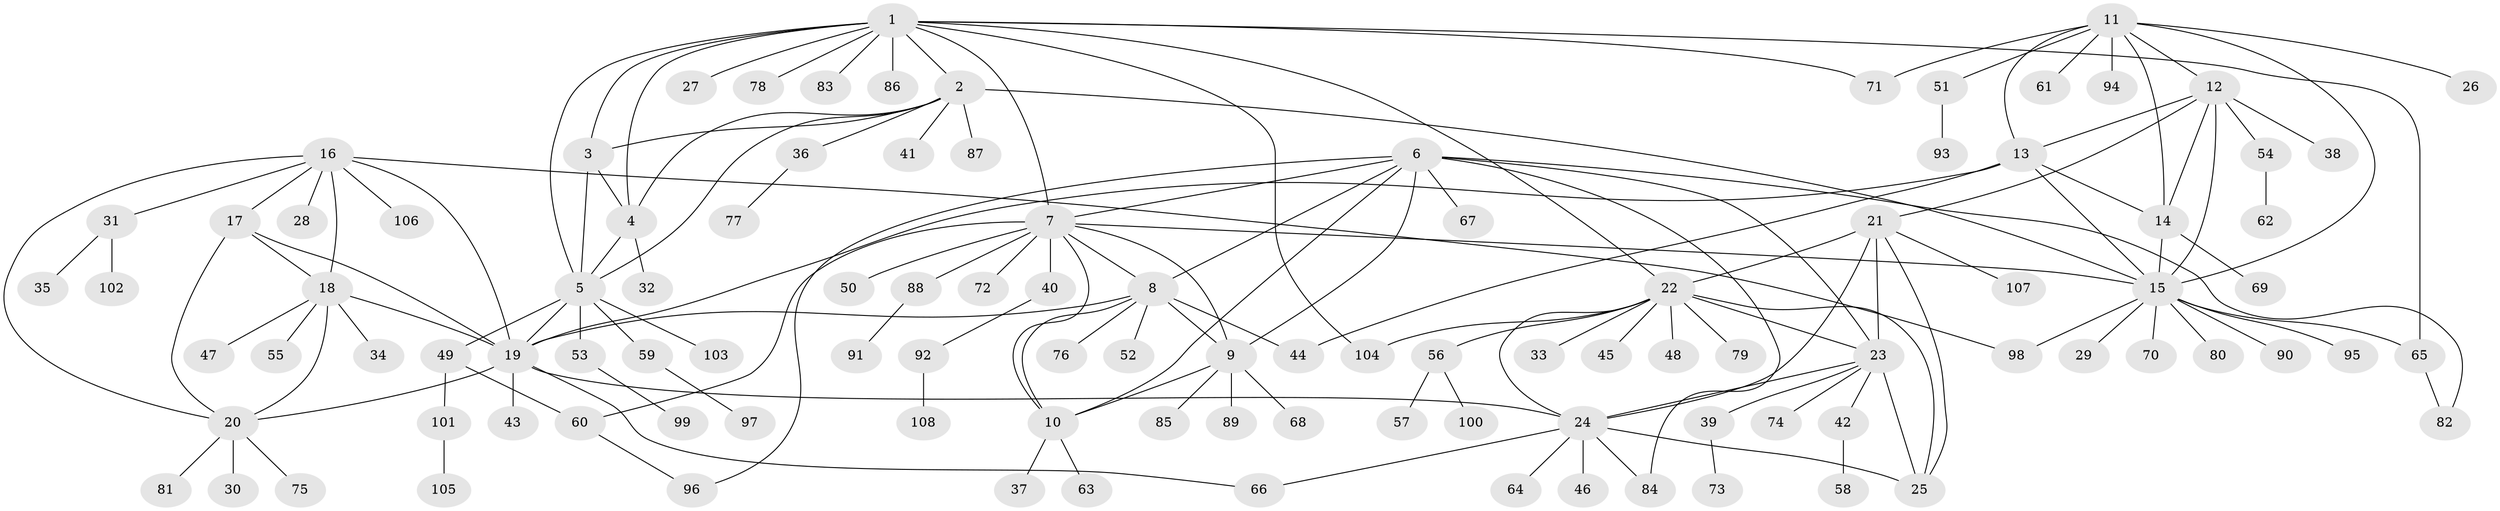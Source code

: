 // Generated by graph-tools (version 1.1) at 2025/50/03/09/25 03:50:38]
// undirected, 108 vertices, 153 edges
graph export_dot {
graph [start="1"]
  node [color=gray90,style=filled];
  1;
  2;
  3;
  4;
  5;
  6;
  7;
  8;
  9;
  10;
  11;
  12;
  13;
  14;
  15;
  16;
  17;
  18;
  19;
  20;
  21;
  22;
  23;
  24;
  25;
  26;
  27;
  28;
  29;
  30;
  31;
  32;
  33;
  34;
  35;
  36;
  37;
  38;
  39;
  40;
  41;
  42;
  43;
  44;
  45;
  46;
  47;
  48;
  49;
  50;
  51;
  52;
  53;
  54;
  55;
  56;
  57;
  58;
  59;
  60;
  61;
  62;
  63;
  64;
  65;
  66;
  67;
  68;
  69;
  70;
  71;
  72;
  73;
  74;
  75;
  76;
  77;
  78;
  79;
  80;
  81;
  82;
  83;
  84;
  85;
  86;
  87;
  88;
  89;
  90;
  91;
  92;
  93;
  94;
  95;
  96;
  97;
  98;
  99;
  100;
  101;
  102;
  103;
  104;
  105;
  106;
  107;
  108;
  1 -- 2;
  1 -- 3;
  1 -- 4;
  1 -- 5;
  1 -- 7;
  1 -- 22;
  1 -- 27;
  1 -- 65;
  1 -- 71;
  1 -- 78;
  1 -- 83;
  1 -- 86;
  1 -- 104;
  2 -- 3;
  2 -- 4;
  2 -- 5;
  2 -- 15;
  2 -- 36;
  2 -- 41;
  2 -- 87;
  3 -- 4;
  3 -- 5;
  4 -- 5;
  4 -- 32;
  5 -- 19;
  5 -- 49;
  5 -- 53;
  5 -- 59;
  5 -- 103;
  6 -- 7;
  6 -- 8;
  6 -- 9;
  6 -- 10;
  6 -- 23;
  6 -- 67;
  6 -- 82;
  6 -- 84;
  6 -- 96;
  7 -- 8;
  7 -- 9;
  7 -- 10;
  7 -- 15;
  7 -- 40;
  7 -- 50;
  7 -- 60;
  7 -- 72;
  7 -- 88;
  8 -- 9;
  8 -- 10;
  8 -- 19;
  8 -- 44;
  8 -- 52;
  8 -- 76;
  9 -- 10;
  9 -- 68;
  9 -- 85;
  9 -- 89;
  10 -- 37;
  10 -- 63;
  11 -- 12;
  11 -- 13;
  11 -- 14;
  11 -- 15;
  11 -- 26;
  11 -- 51;
  11 -- 61;
  11 -- 71;
  11 -- 94;
  12 -- 13;
  12 -- 14;
  12 -- 15;
  12 -- 21;
  12 -- 38;
  12 -- 54;
  13 -- 14;
  13 -- 15;
  13 -- 19;
  13 -- 44;
  14 -- 15;
  14 -- 69;
  15 -- 29;
  15 -- 65;
  15 -- 70;
  15 -- 80;
  15 -- 90;
  15 -- 95;
  15 -- 98;
  16 -- 17;
  16 -- 18;
  16 -- 19;
  16 -- 20;
  16 -- 28;
  16 -- 31;
  16 -- 98;
  16 -- 106;
  17 -- 18;
  17 -- 19;
  17 -- 20;
  18 -- 19;
  18 -- 20;
  18 -- 34;
  18 -- 47;
  18 -- 55;
  19 -- 20;
  19 -- 24;
  19 -- 43;
  19 -- 66;
  20 -- 30;
  20 -- 75;
  20 -- 81;
  21 -- 22;
  21 -- 23;
  21 -- 24;
  21 -- 25;
  21 -- 107;
  22 -- 23;
  22 -- 24;
  22 -- 25;
  22 -- 33;
  22 -- 45;
  22 -- 48;
  22 -- 56;
  22 -- 79;
  22 -- 104;
  23 -- 24;
  23 -- 25;
  23 -- 39;
  23 -- 42;
  23 -- 74;
  24 -- 25;
  24 -- 46;
  24 -- 64;
  24 -- 66;
  24 -- 84;
  31 -- 35;
  31 -- 102;
  36 -- 77;
  39 -- 73;
  40 -- 92;
  42 -- 58;
  49 -- 60;
  49 -- 101;
  51 -- 93;
  53 -- 99;
  54 -- 62;
  56 -- 57;
  56 -- 100;
  59 -- 97;
  60 -- 96;
  65 -- 82;
  88 -- 91;
  92 -- 108;
  101 -- 105;
}
